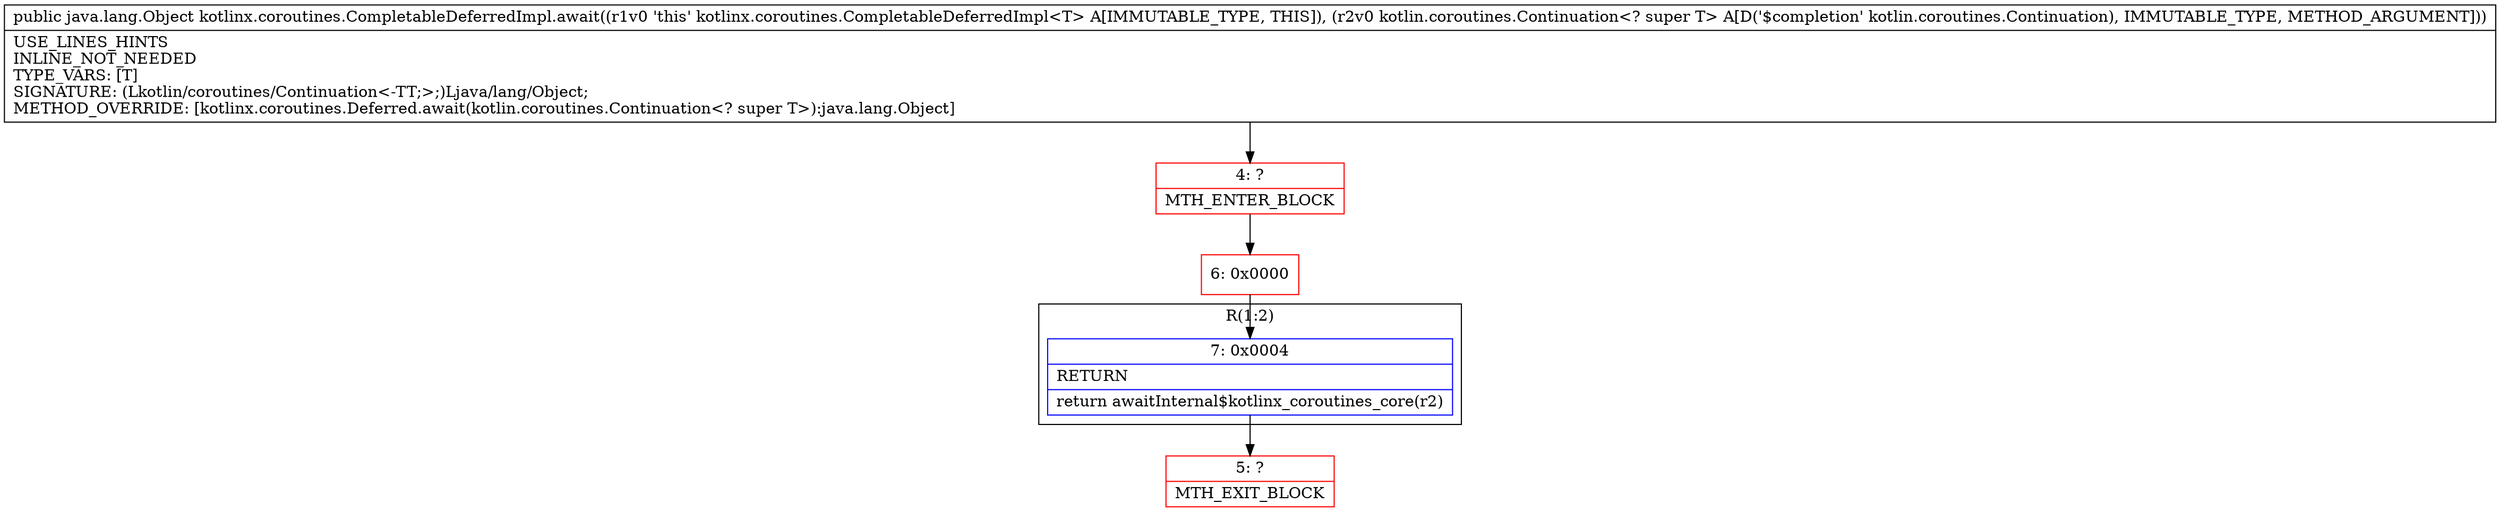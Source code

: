 digraph "CFG forkotlinx.coroutines.CompletableDeferredImpl.await(Lkotlin\/coroutines\/Continuation;)Ljava\/lang\/Object;" {
subgraph cluster_Region_928776305 {
label = "R(1:2)";
node [shape=record,color=blue];
Node_7 [shape=record,label="{7\:\ 0x0004|RETURN\l|return awaitInternal$kotlinx_coroutines_core(r2)\l}"];
}
Node_4 [shape=record,color=red,label="{4\:\ ?|MTH_ENTER_BLOCK\l}"];
Node_6 [shape=record,color=red,label="{6\:\ 0x0000}"];
Node_5 [shape=record,color=red,label="{5\:\ ?|MTH_EXIT_BLOCK\l}"];
MethodNode[shape=record,label="{public java.lang.Object kotlinx.coroutines.CompletableDeferredImpl.await((r1v0 'this' kotlinx.coroutines.CompletableDeferredImpl\<T\> A[IMMUTABLE_TYPE, THIS]), (r2v0 kotlin.coroutines.Continuation\<? super T\> A[D('$completion' kotlin.coroutines.Continuation), IMMUTABLE_TYPE, METHOD_ARGUMENT]))  | USE_LINES_HINTS\lINLINE_NOT_NEEDED\lTYPE_VARS: [T]\lSIGNATURE: (Lkotlin\/coroutines\/Continuation\<\-TT;\>;)Ljava\/lang\/Object;\lMETHOD_OVERRIDE: [kotlinx.coroutines.Deferred.await(kotlin.coroutines.Continuation\<? super T\>):java.lang.Object]\l}"];
MethodNode -> Node_4;Node_7 -> Node_5;
Node_4 -> Node_6;
Node_6 -> Node_7;
}

